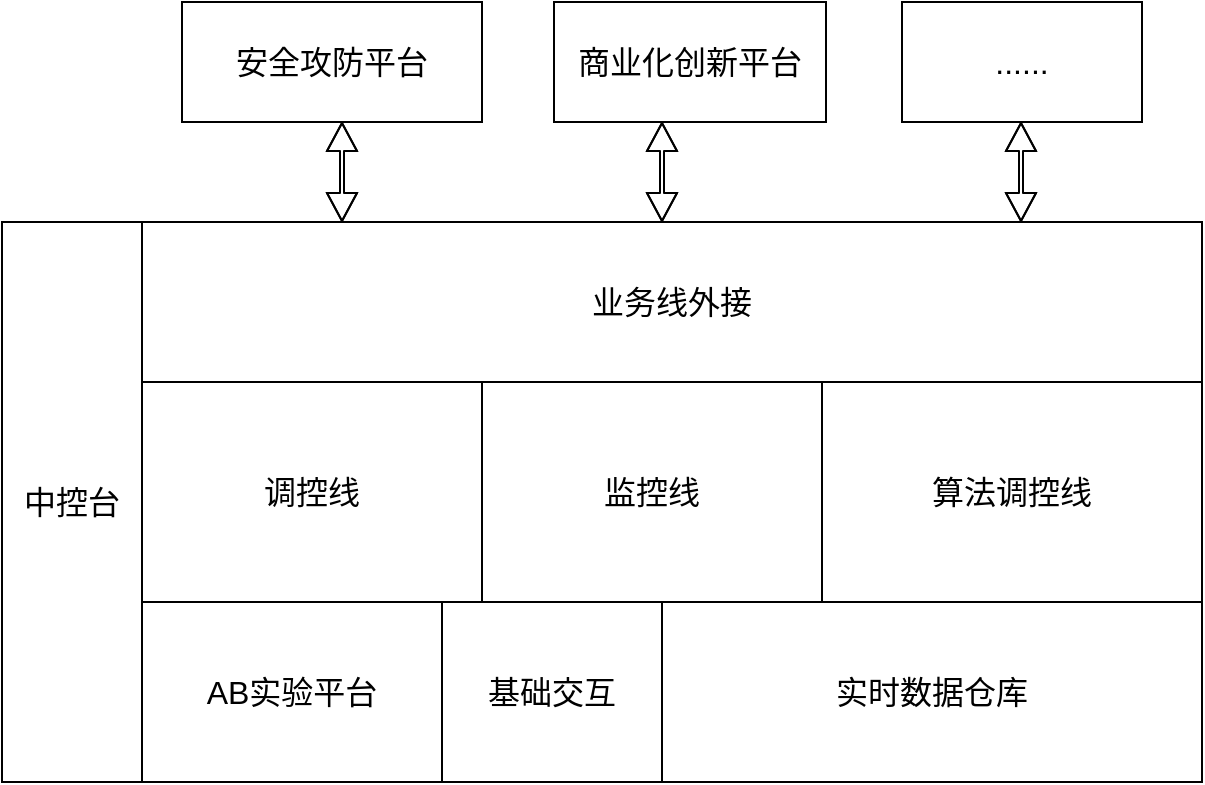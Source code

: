 <mxfile version="14.5.0" type="github">
  <diagram id="vUGOujwRfQkUoNaOfnRk" name="Page-1">
    <mxGraphModel dx="1298" dy="743" grid="1" gridSize="10" guides="1" tooltips="1" connect="1" arrows="1" fold="1" page="1" pageScale="1" pageWidth="827" pageHeight="1169" math="0" shadow="0">
      <root>
        <mxCell id="0" />
        <mxCell id="1" parent="0" />
        <mxCell id="NLezybTKjXzrQGOWKjKE-1" value="" style="rounded=0;whiteSpace=wrap;html=1;" vertex="1" parent="1">
          <mxGeometry x="180" y="460" width="530" height="280" as="geometry" />
        </mxCell>
        <mxCell id="NLezybTKjXzrQGOWKjKE-2" value="安全攻防平台" style="rounded=0;whiteSpace=wrap;html=1;fontSize=16;" vertex="1" parent="1">
          <mxGeometry x="200" y="350" width="150" height="60" as="geometry" />
        </mxCell>
        <mxCell id="NLezybTKjXzrQGOWKjKE-4" value="商业化创新平台" style="rounded=0;whiteSpace=wrap;html=1;fontSize=16;" vertex="1" parent="1">
          <mxGeometry x="386" y="350" width="136" height="60" as="geometry" />
        </mxCell>
        <mxCell id="NLezybTKjXzrQGOWKjKE-5" value="......" style="rounded=0;whiteSpace=wrap;html=1;fontSize=16;" vertex="1" parent="1">
          <mxGeometry x="560" y="350" width="120" height="60" as="geometry" />
        </mxCell>
        <mxCell id="NLezybTKjXzrQGOWKjKE-13" value="" style="shape=flexArrow;endArrow=classic;startArrow=classic;html=1;fontSize=16;width=2;endSize=4.33;startSize=4.33;startWidth=12;endWidth=12;" edge="1" parent="1">
          <mxGeometry width="50" height="50" relative="1" as="geometry">
            <mxPoint x="280" y="460" as="sourcePoint" />
            <mxPoint x="280" y="410" as="targetPoint" />
            <Array as="points">
              <mxPoint x="280" y="430" />
            </Array>
          </mxGeometry>
        </mxCell>
        <mxCell id="NLezybTKjXzrQGOWKjKE-14" value="" style="shape=flexArrow;endArrow=classic;startArrow=classic;html=1;fontSize=16;width=2;endSize=4.33;startSize=4.33;startWidth=12;endWidth=12;" edge="1" parent="1">
          <mxGeometry width="50" height="50" relative="1" as="geometry">
            <mxPoint x="440" y="460" as="sourcePoint" />
            <mxPoint x="440" y="410" as="targetPoint" />
            <Array as="points">
              <mxPoint x="440" y="430" />
            </Array>
          </mxGeometry>
        </mxCell>
        <mxCell id="NLezybTKjXzrQGOWKjKE-15" value="" style="shape=flexArrow;endArrow=classic;startArrow=classic;html=1;fontSize=16;width=2;endSize=4.33;startSize=4.33;startWidth=12;endWidth=12;" edge="1" parent="1">
          <mxGeometry width="50" height="50" relative="1" as="geometry">
            <mxPoint x="619.5" y="460" as="sourcePoint" />
            <mxPoint x="619.5" y="410" as="targetPoint" />
            <Array as="points">
              <mxPoint x="619.5" y="430" />
            </Array>
          </mxGeometry>
        </mxCell>
        <mxCell id="NLezybTKjXzrQGOWKjKE-18" value="实时数据仓库" style="rounded=0;whiteSpace=wrap;html=1;fontSize=16;" vertex="1" parent="1">
          <mxGeometry x="440" y="650" width="270" height="90" as="geometry" />
        </mxCell>
        <mxCell id="NLezybTKjXzrQGOWKjKE-19" value="基础交互" style="rounded=0;whiteSpace=wrap;html=1;fontSize=16;" vertex="1" parent="1">
          <mxGeometry x="330" y="650" width="110" height="90" as="geometry" />
        </mxCell>
        <mxCell id="NLezybTKjXzrQGOWKjKE-22" value="AB实验平台" style="rounded=0;whiteSpace=wrap;html=1;fontSize=16;" vertex="1" parent="1">
          <mxGeometry x="180" y="650" width="150" height="90" as="geometry" />
        </mxCell>
        <mxCell id="NLezybTKjXzrQGOWKjKE-23" value="业务线外接" style="rounded=0;whiteSpace=wrap;html=1;fontSize=16;" vertex="1" parent="1">
          <mxGeometry x="180" y="460" width="530" height="80" as="geometry" />
        </mxCell>
        <mxCell id="NLezybTKjXzrQGOWKjKE-24" value="调控线" style="rounded=0;whiteSpace=wrap;html=1;fontSize=16;" vertex="1" parent="1">
          <mxGeometry x="180" y="540" width="170" height="110" as="geometry" />
        </mxCell>
        <mxCell id="NLezybTKjXzrQGOWKjKE-25" value="监控线" style="rounded=0;whiteSpace=wrap;html=1;fontSize=16;" vertex="1" parent="1">
          <mxGeometry x="350" y="540" width="170" height="110" as="geometry" />
        </mxCell>
        <mxCell id="NLezybTKjXzrQGOWKjKE-26" value="算法调控线" style="rounded=0;whiteSpace=wrap;html=1;fontSize=16;" vertex="1" parent="1">
          <mxGeometry x="520" y="540" width="190" height="110" as="geometry" />
        </mxCell>
        <mxCell id="NLezybTKjXzrQGOWKjKE-39" value="中控台" style="rounded=0;whiteSpace=wrap;html=1;fontSize=16;" vertex="1" parent="1">
          <mxGeometry x="110" y="460" width="70" height="280" as="geometry" />
        </mxCell>
      </root>
    </mxGraphModel>
  </diagram>
</mxfile>

